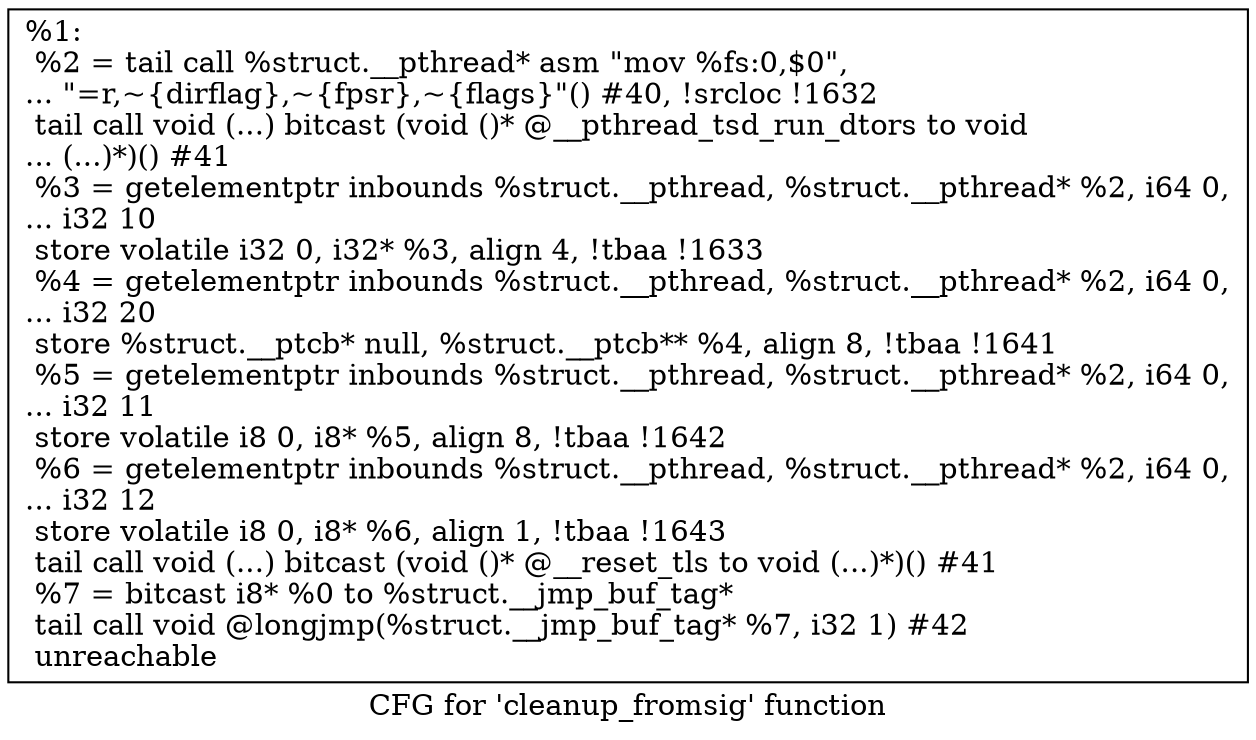 digraph "CFG for 'cleanup_fromsig' function" {
	label="CFG for 'cleanup_fromsig' function";

	Node0x1a07650 [shape=record,label="{%1:\l  %2 = tail call %struct.__pthread* asm \"mov %fs:0,$0\",\l... \"=r,~\{dirflag\},~\{fpsr\},~\{flags\}\"() #40, !srcloc !1632\l  tail call void (...) bitcast (void ()* @__pthread_tsd_run_dtors to void\l... (...)*)() #41\l  %3 = getelementptr inbounds %struct.__pthread, %struct.__pthread* %2, i64 0,\l... i32 10\l  store volatile i32 0, i32* %3, align 4, !tbaa !1633\l  %4 = getelementptr inbounds %struct.__pthread, %struct.__pthread* %2, i64 0,\l... i32 20\l  store %struct.__ptcb* null, %struct.__ptcb** %4, align 8, !tbaa !1641\l  %5 = getelementptr inbounds %struct.__pthread, %struct.__pthread* %2, i64 0,\l... i32 11\l  store volatile i8 0, i8* %5, align 8, !tbaa !1642\l  %6 = getelementptr inbounds %struct.__pthread, %struct.__pthread* %2, i64 0,\l... i32 12\l  store volatile i8 0, i8* %6, align 1, !tbaa !1643\l  tail call void (...) bitcast (void ()* @__reset_tls to void (...)*)() #41\l  %7 = bitcast i8* %0 to %struct.__jmp_buf_tag*\l  tail call void @longjmp(%struct.__jmp_buf_tag* %7, i32 1) #42\l  unreachable\l}"];
}
